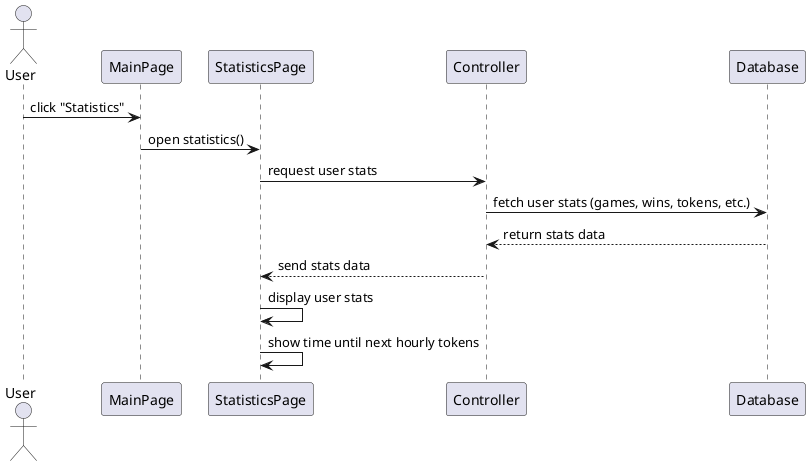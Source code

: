 @startuml
'https://plantuml.com/sequence-diagram

actor User
participant MainPage
participant StatisticsPage
participant Controller
participant Database

User -> MainPage : click "Statistics"
MainPage -> StatisticsPage : open statistics()
StatisticsPage -> Controller : request user stats

Controller -> Database : fetch user stats (games, wins, tokens, etc.)

Database --> Controller : return stats data
Controller --> StatisticsPage : send stats data

StatisticsPage -> StatisticsPage : display user stats
StatisticsPage -> StatisticsPage : show time until next hourly tokens
@enduml